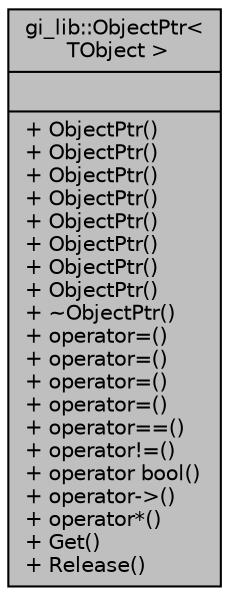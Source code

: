 digraph "gi_lib::ObjectPtr&lt; TObject &gt;"
{
  edge [fontname="Helvetica",fontsize="10",labelfontname="Helvetica",labelfontsize="10"];
  node [fontname="Helvetica",fontsize="10",shape=record];
  Node1 [label="{gi_lib::ObjectPtr\<\l TObject \>\n||+ ObjectPtr()\l+ ObjectPtr()\l+ ObjectPtr()\l+ ObjectPtr()\l+ ObjectPtr()\l+ ObjectPtr()\l+ ObjectPtr()\l+ ObjectPtr()\l+ ~ObjectPtr()\l+ operator=()\l+ operator=()\l+ operator=()\l+ operator=()\l+ operator==()\l+ operator!=()\l+ operator bool()\l+ operator-\>()\l+ operator*()\l+ Get()\l+ Release()\l}",height=0.2,width=0.4,color="black", fillcolor="grey75", style="filled", fontcolor="black"];
}
